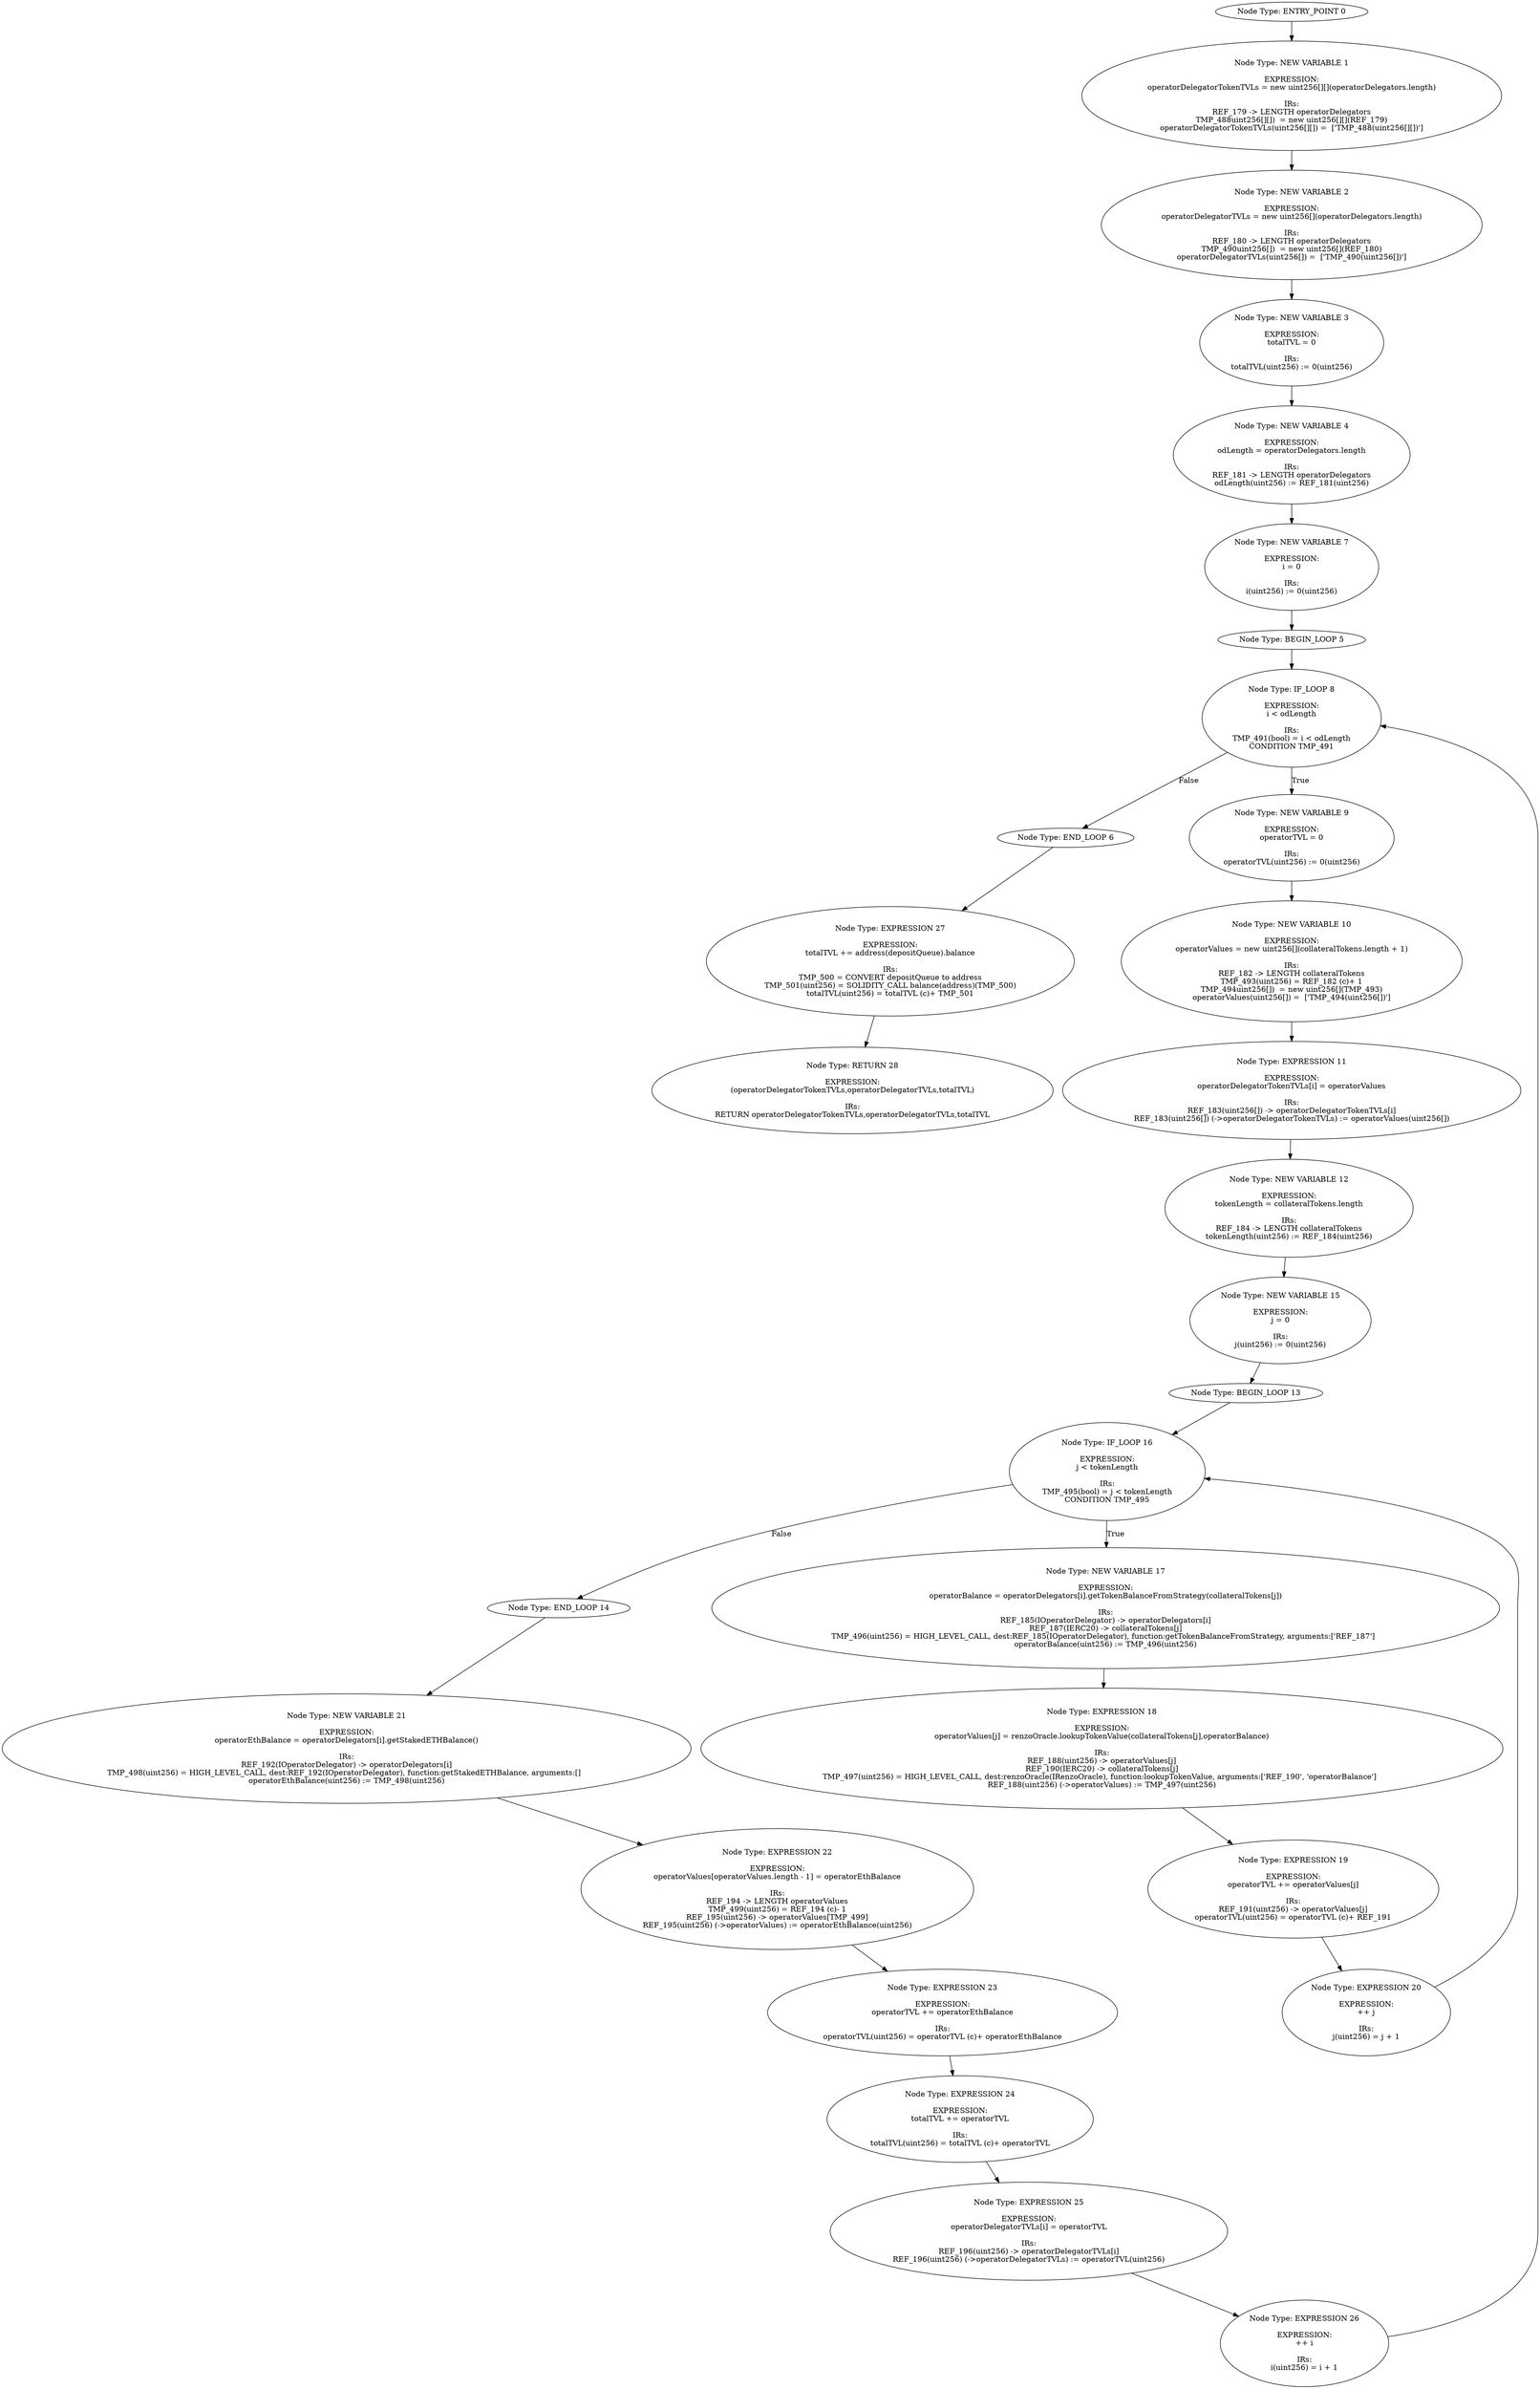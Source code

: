 digraph{
0[label="Node Type: ENTRY_POINT 0
"];
0->1;
1[label="Node Type: NEW VARIABLE 1

EXPRESSION:
operatorDelegatorTokenTVLs = new uint256[][](operatorDelegators.length)

IRs:
REF_179 -> LENGTH operatorDelegators
TMP_488uint256[][])  = new uint256[][](REF_179)
operatorDelegatorTokenTVLs(uint256[][]) =  ['TMP_488(uint256[][])']"];
1->2;
2[label="Node Type: NEW VARIABLE 2

EXPRESSION:
operatorDelegatorTVLs = new uint256[](operatorDelegators.length)

IRs:
REF_180 -> LENGTH operatorDelegators
TMP_490uint256[])  = new uint256[](REF_180)
operatorDelegatorTVLs(uint256[]) =  ['TMP_490(uint256[])']"];
2->3;
3[label="Node Type: NEW VARIABLE 3

EXPRESSION:
totalTVL = 0

IRs:
totalTVL(uint256) := 0(uint256)"];
3->4;
4[label="Node Type: NEW VARIABLE 4

EXPRESSION:
odLength = operatorDelegators.length

IRs:
REF_181 -> LENGTH operatorDelegators
odLength(uint256) := REF_181(uint256)"];
4->7;
5[label="Node Type: BEGIN_LOOP 5
"];
5->8;
6[label="Node Type: END_LOOP 6
"];
6->27;
7[label="Node Type: NEW VARIABLE 7

EXPRESSION:
i = 0

IRs:
i(uint256) := 0(uint256)"];
7->5;
8[label="Node Type: IF_LOOP 8

EXPRESSION:
i < odLength

IRs:
TMP_491(bool) = i < odLength
CONDITION TMP_491"];
8->9[label="True"];
8->6[label="False"];
9[label="Node Type: NEW VARIABLE 9

EXPRESSION:
operatorTVL = 0

IRs:
operatorTVL(uint256) := 0(uint256)"];
9->10;
10[label="Node Type: NEW VARIABLE 10

EXPRESSION:
operatorValues = new uint256[](collateralTokens.length + 1)

IRs:
REF_182 -> LENGTH collateralTokens
TMP_493(uint256) = REF_182 (c)+ 1
TMP_494uint256[])  = new uint256[](TMP_493)
operatorValues(uint256[]) =  ['TMP_494(uint256[])']"];
10->11;
11[label="Node Type: EXPRESSION 11

EXPRESSION:
operatorDelegatorTokenTVLs[i] = operatorValues

IRs:
REF_183(uint256[]) -> operatorDelegatorTokenTVLs[i]
REF_183(uint256[]) (->operatorDelegatorTokenTVLs) := operatorValues(uint256[])"];
11->12;
12[label="Node Type: NEW VARIABLE 12

EXPRESSION:
tokenLength = collateralTokens.length

IRs:
REF_184 -> LENGTH collateralTokens
tokenLength(uint256) := REF_184(uint256)"];
12->15;
13[label="Node Type: BEGIN_LOOP 13
"];
13->16;
14[label="Node Type: END_LOOP 14
"];
14->21;
15[label="Node Type: NEW VARIABLE 15

EXPRESSION:
j = 0

IRs:
j(uint256) := 0(uint256)"];
15->13;
16[label="Node Type: IF_LOOP 16

EXPRESSION:
j < tokenLength

IRs:
TMP_495(bool) = j < tokenLength
CONDITION TMP_495"];
16->17[label="True"];
16->14[label="False"];
17[label="Node Type: NEW VARIABLE 17

EXPRESSION:
operatorBalance = operatorDelegators[i].getTokenBalanceFromStrategy(collateralTokens[j])

IRs:
REF_185(IOperatorDelegator) -> operatorDelegators[i]
REF_187(IERC20) -> collateralTokens[j]
TMP_496(uint256) = HIGH_LEVEL_CALL, dest:REF_185(IOperatorDelegator), function:getTokenBalanceFromStrategy, arguments:['REF_187']  
operatorBalance(uint256) := TMP_496(uint256)"];
17->18;
18[label="Node Type: EXPRESSION 18

EXPRESSION:
operatorValues[j] = renzoOracle.lookupTokenValue(collateralTokens[j],operatorBalance)

IRs:
REF_188(uint256) -> operatorValues[j]
REF_190(IERC20) -> collateralTokens[j]
TMP_497(uint256) = HIGH_LEVEL_CALL, dest:renzoOracle(IRenzoOracle), function:lookupTokenValue, arguments:['REF_190', 'operatorBalance']  
REF_188(uint256) (->operatorValues) := TMP_497(uint256)"];
18->19;
19[label="Node Type: EXPRESSION 19

EXPRESSION:
operatorTVL += operatorValues[j]

IRs:
REF_191(uint256) -> operatorValues[j]
operatorTVL(uint256) = operatorTVL (c)+ REF_191"];
19->20;
20[label="Node Type: EXPRESSION 20

EXPRESSION:
++ j

IRs:
j(uint256) = j + 1"];
20->16;
21[label="Node Type: NEW VARIABLE 21

EXPRESSION:
operatorEthBalance = operatorDelegators[i].getStakedETHBalance()

IRs:
REF_192(IOperatorDelegator) -> operatorDelegators[i]
TMP_498(uint256) = HIGH_LEVEL_CALL, dest:REF_192(IOperatorDelegator), function:getStakedETHBalance, arguments:[]  
operatorEthBalance(uint256) := TMP_498(uint256)"];
21->22;
22[label="Node Type: EXPRESSION 22

EXPRESSION:
operatorValues[operatorValues.length - 1] = operatorEthBalance

IRs:
REF_194 -> LENGTH operatorValues
TMP_499(uint256) = REF_194 (c)- 1
REF_195(uint256) -> operatorValues[TMP_499]
REF_195(uint256) (->operatorValues) := operatorEthBalance(uint256)"];
22->23;
23[label="Node Type: EXPRESSION 23

EXPRESSION:
operatorTVL += operatorEthBalance

IRs:
operatorTVL(uint256) = operatorTVL (c)+ operatorEthBalance"];
23->24;
24[label="Node Type: EXPRESSION 24

EXPRESSION:
totalTVL += operatorTVL

IRs:
totalTVL(uint256) = totalTVL (c)+ operatorTVL"];
24->25;
25[label="Node Type: EXPRESSION 25

EXPRESSION:
operatorDelegatorTVLs[i] = operatorTVL

IRs:
REF_196(uint256) -> operatorDelegatorTVLs[i]
REF_196(uint256) (->operatorDelegatorTVLs) := operatorTVL(uint256)"];
25->26;
26[label="Node Type: EXPRESSION 26

EXPRESSION:
++ i

IRs:
i(uint256) = i + 1"];
26->8;
27[label="Node Type: EXPRESSION 27

EXPRESSION:
totalTVL += address(depositQueue).balance

IRs:
TMP_500 = CONVERT depositQueue to address
TMP_501(uint256) = SOLIDITY_CALL balance(address)(TMP_500)
totalTVL(uint256) = totalTVL (c)+ TMP_501"];
27->28;
28[label="Node Type: RETURN 28

EXPRESSION:
(operatorDelegatorTokenTVLs,operatorDelegatorTVLs,totalTVL)

IRs:
RETURN operatorDelegatorTokenTVLs,operatorDelegatorTVLs,totalTVL"];
}
